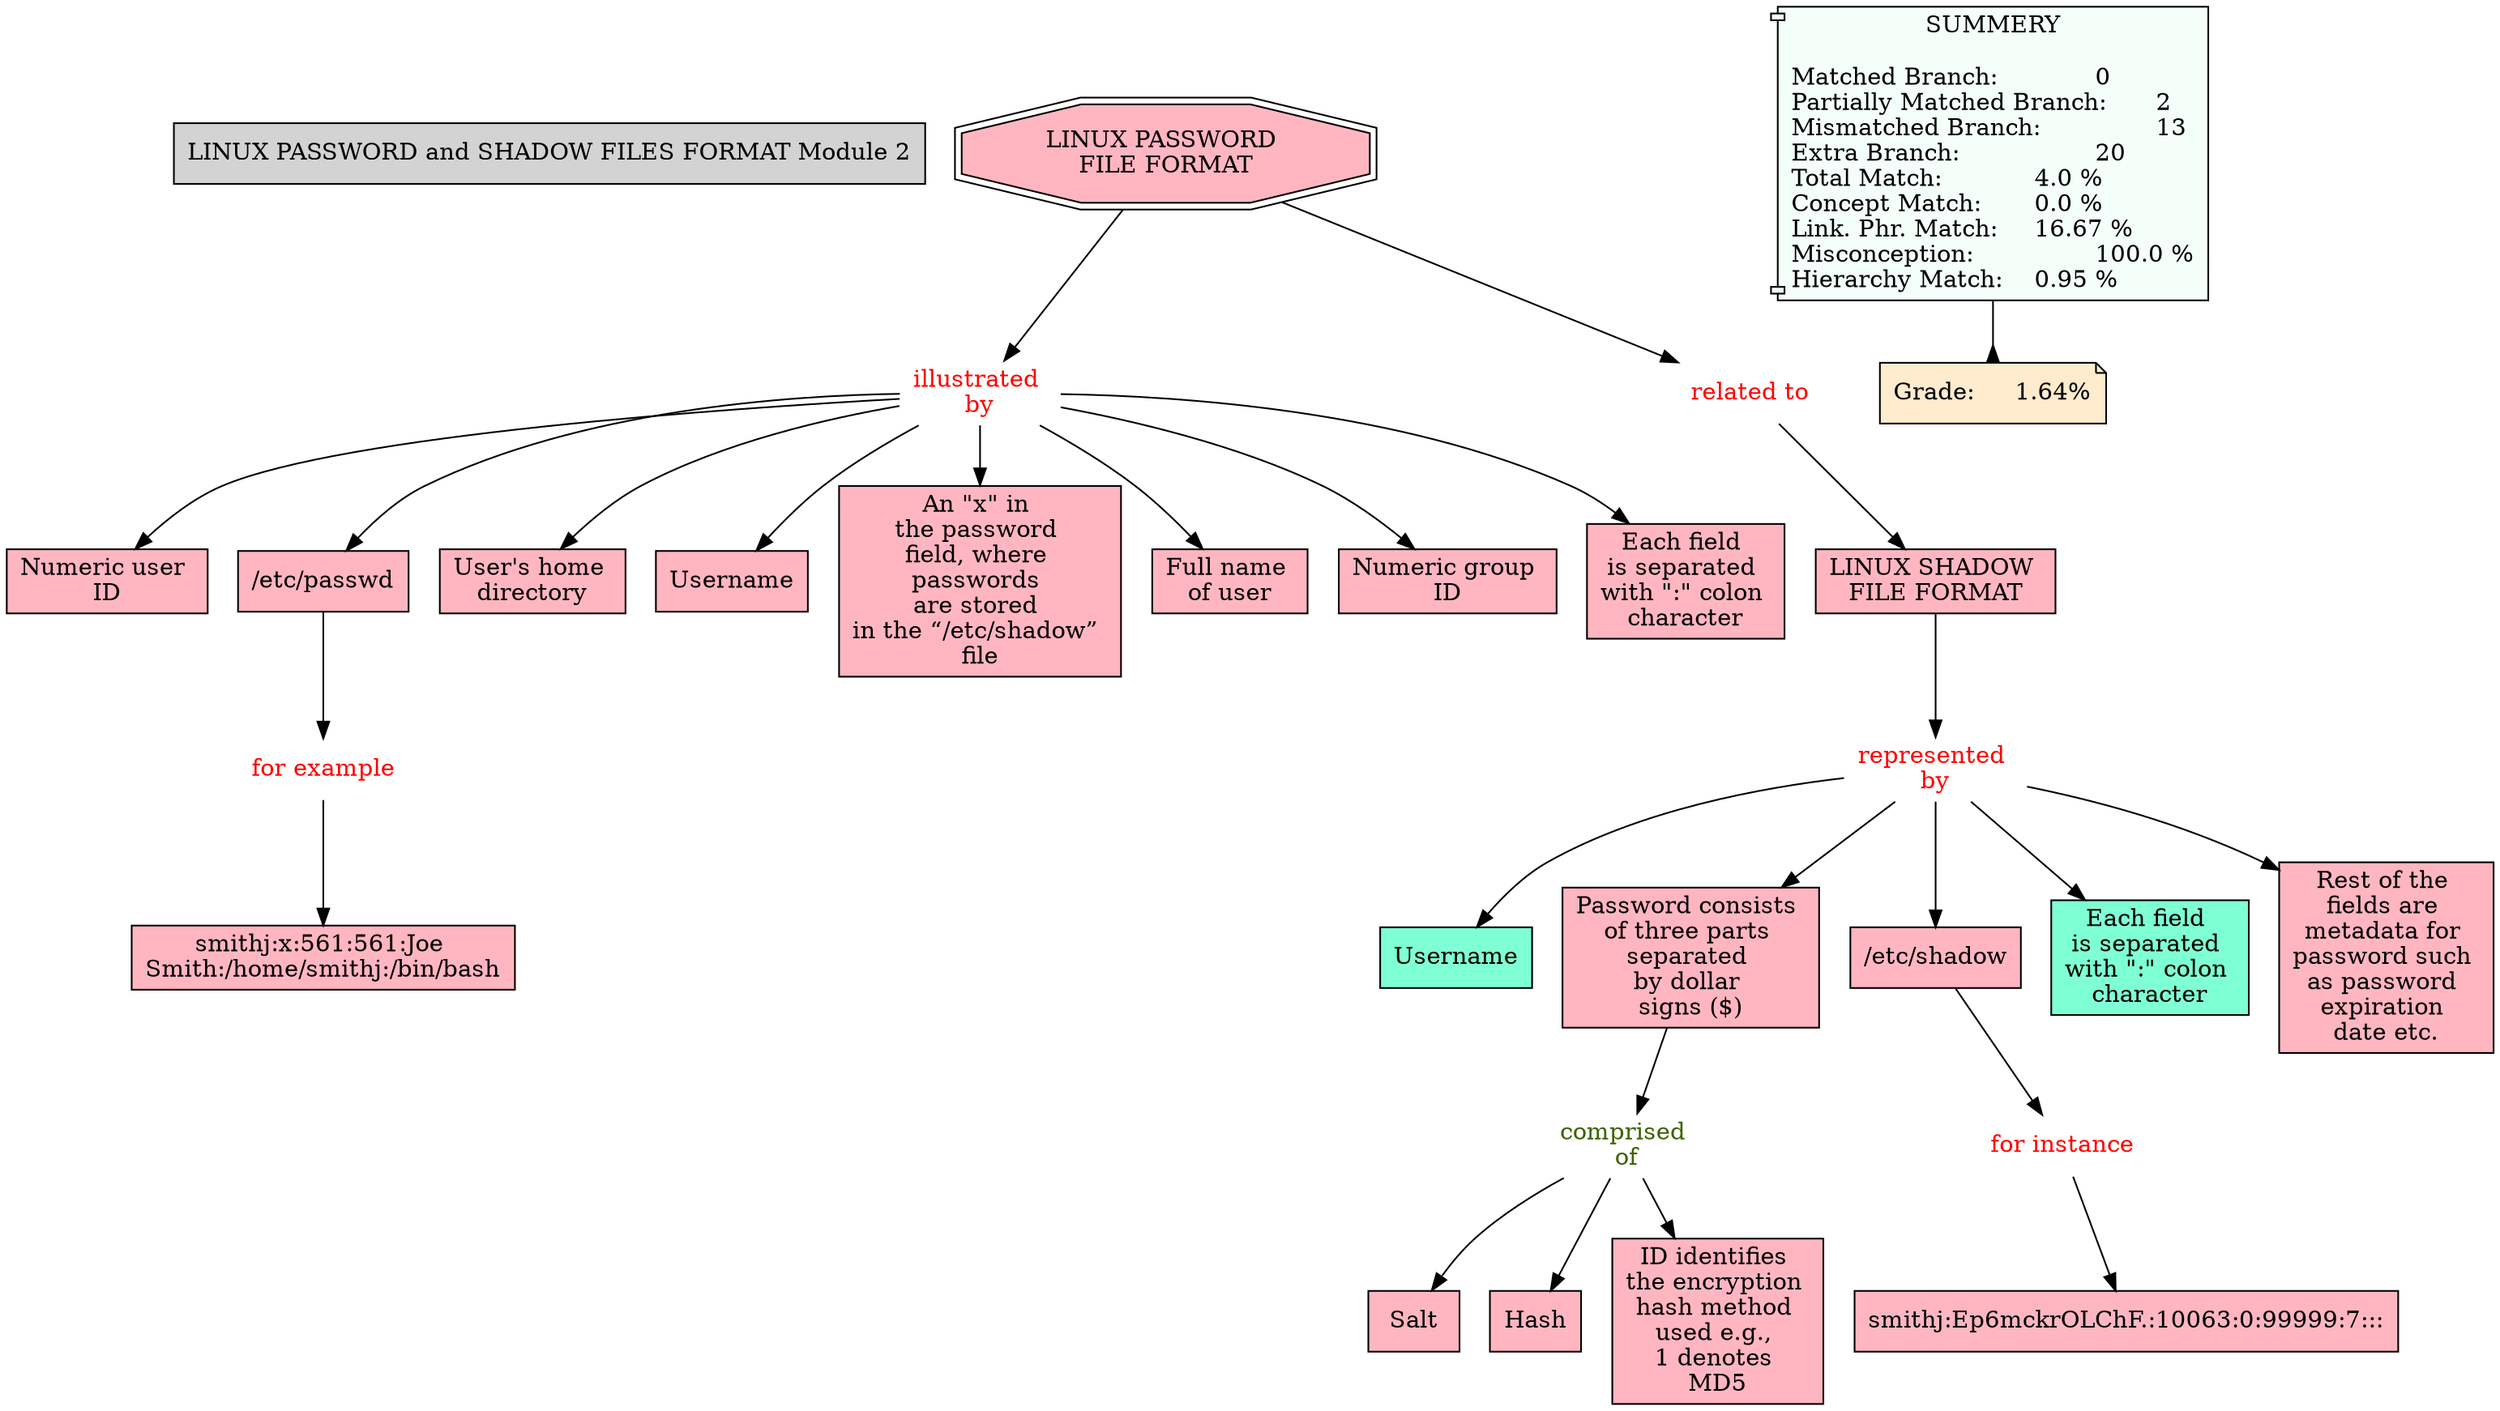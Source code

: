 // The Round Table
digraph {
	"1S3ZT0T6W-NLPK5Z-15M4" [label="LINUX PASSWORD and SHADOW FILES FORMAT Module 2" Gsplines=true shape=rect style=filled]
	"1S628HC9F-DN90NQ-H1M" [label="represented 
by" Gsplines=true fontcolor=red shape=none]
	"1S62865M4-11NWM2W-FP4" [label=Username Gsplines=true fillcolor=aquamarine shape=rect style=filled]
	"1S628HC9F-DN90NQ-H1M" -> "1S62865M4-11NWM2W-FP4" [constraint=true]
	"1S62867ZB-1TZWTFM-FP8" [label="Password consists 
of three parts 
separated 
by dollar 
signs ($)" Gsplines=true fillcolor="#FFB6C1" shape=rect style=filled]
	"1S628J15V-25JWTKJ-H3Y" [label="comprised 
of" Gsplines=true fontcolor="#3B6300" shape=none]
	"1S62867ZB-1TZWTFM-FP8" -> "1S628J15V-25JWTKJ-H3Y" [constraint=true]
	"1S628GFB4-1Y3S7LY-GY4" [label="illustrated 
by" Gsplines=true fontcolor=red shape=none]
	"1S627ZWM6-29JN99Y-DM4" [label="Numeric user 
ID" Gsplines=true fillcolor="#FFB6C1" shape=rect style=filled]
	"1S628GFB4-1Y3S7LY-GY4" -> "1S627ZWM6-29JN99Y-DM4" [constraint=true]
	"1S628HC9F-DN90NQ-H1M" [label="represented 
by" Gsplines=true fontcolor=red shape=none]
	"1S62867ZB-1TZWTFM-FP8" [label="Password consists 
of three parts 
separated 
by dollar 
signs ($)" Gsplines=true fillcolor="#FFB6C1" shape=rect style=filled]
	"1S628HC9F-DN90NQ-H1M" -> "1S62867ZB-1TZWTFM-FP8" [constraint=true]
	"1S628J15V-25JWTKJ-H3Y" [label="comprised 
of" Gsplines=true fontcolor="#3B6300" shape=none]
	"1S628CM24-27H21FC-GJF" [label=Salt Gsplines=true fillcolor="#FFB6C1" shape=rect style=filled]
	"1S628J15V-25JWTKJ-H3Y" -> "1S628CM24-27H21FC-GJF" [constraint=true]
	"1S628GFB4-1Y3S7LY-GY4" [label="illustrated 
by" Gsplines=true fontcolor=red shape=none]
	"1S627Y0Q3-L791Z8-DDC" [label="/etc/passwd" Gsplines=true fillcolor="#FFB6C1" shape=rect style=filled]
	"1S628GFB4-1Y3S7LY-GY4" -> "1S627Y0Q3-L791Z8-DDC" [constraint=true]
	"1S628GFB4-1Y3S7LY-GY4" [label="illustrated 
by" Gsplines=true fontcolor=red shape=none]
	"1S6284HMH-TQWB19-F93" [label="User's home 
directory" Gsplines=true fillcolor="#FFB6C1" shape=rect style=filled]
	"1S628GFB4-1Y3S7LY-GY4" -> "1S6284HMH-TQWB19-F93" [constraint=true]
	"1S627Y0Q3-L791Z8-DDC" [label="/etc/passwd" Gsplines=true fillcolor="#FFB6C1" shape=rect style=filled]
	"1S6282Z7G-12XWGV6-F0G" [label="for example
" Gsplines=true fontcolor=red shape=none]
	"1S627Y0Q3-L791Z8-DDC" -> "1S6282Z7G-12XWGV6-F0G" [constraint=true]
	"1S628J15V-25JWTKJ-H3Y" [label="comprised 
of" Gsplines=true fontcolor="#3B6300" shape=none]
	"1S628CNQZ-1YHGLY4-GJK" [label=Hash Gsplines=true fillcolor="#FFB6C1" shape=rect style=filled]
	"1S628J15V-25JWTKJ-H3Y" -> "1S628CNQZ-1YHGLY4-GJK" [constraint=true]
	"1S628GFB4-1Y3S7LY-GY4" [label="illustrated 
by" Gsplines=true fontcolor=red shape=none]
	"1S627ZYRZ-189J58Y-DM9" [label=Username Gsplines=true fillcolor="#FFB6C1" shape=rect style=filled]
	"1S628GFB4-1Y3S7LY-GY4" -> "1S627ZYRZ-189J58Y-DM9" [constraint=true]
	"1S628HC9F-DN90NQ-H1M" [label="represented 
by" Gsplines=true fontcolor=red shape=none]
	"1S6285ZS0-2DMB5CX-FNR" [label="/etc/shadow" Gsplines=true fillcolor="#FFB6C1" shape=rect style=filled]
	"1S628HC9F-DN90NQ-H1M" -> "1S6285ZS0-2DMB5CX-FNR" [constraint=true]
	"1S628GFB4-1Y3S7LY-GY4" [label="illustrated 
by" Gsplines=true fontcolor=red shape=none]
	"1S627ZV06-1D0ZMGN-DM0" [label="An \"x\" in 
the password 
field, where 
passwords 
are stored 
in the “/etc/shadow” 
file" Gsplines=true fillcolor="#FFB6C1" shape=rect style=filled]
	"1S628GFB4-1Y3S7LY-GY4" -> "1S627ZV06-1D0ZMGN-DM0" [constraint=true]
	"1S628J15V-25JWTKJ-H3Y" [label="comprised 
of" Gsplines=true fontcolor="#3B6300" shape=none]
	"1S628CKM4-GVDNMF-GJ9" [label="ID identifies 
the encryption 
hash method 
used e.g., 
1 denotes 
MD5" Gsplines=true fillcolor="#FFB6C1" shape=rect style=filled]
	"1S628J15V-25JWTKJ-H3Y" -> "1S628CKM4-GVDNMF-GJ9" [constraint=true]
	"1S627DSY1-285WJRW-BJD" [label="LINUX SHADOW 
FILE FORMAT
" Gsplines=true fillcolor="#FFB6C1" shape=rect style=filled]
	"1S628HC9F-DN90NQ-H1M" [label="represented 
by" Gsplines=true fontcolor=red shape=none]
	"1S627DSY1-285WJRW-BJD" -> "1S628HC9F-DN90NQ-H1M" [constraint=true]
	"1S628GFB4-1Y3S7LY-GY4" [label="illustrated 
by" Gsplines=true fontcolor=red shape=none]
	"1S6284FR4-1WT5ZHR-F8Z" [label="Full name 
of user" Gsplines=true fillcolor="#FFB6C1" shape=rect style=filled]
	"1S628GFB4-1Y3S7LY-GY4" -> "1S6284FR4-1WT5ZHR-F8Z" [constraint=true]
	"1S40XWL94-24X379Z-5Y3" [label="LINUX PASSWORD 
FILE FORMAT
" Gsplines=true fillcolor="#FFB6C1" shape=doubleoctagon style=filled]
	"1S628GFB4-1Y3S7LY-GY4" [label="illustrated 
by" Gsplines=true fontcolor=red shape=none]
	"1S40XWL94-24X379Z-5Y3" -> "1S628GFB4-1Y3S7LY-GY4" [constraint=true]
	"1S628P8CX-1Q8T0B6-H95" [label="related to
" Gsplines=true fontcolor=red shape=none]
	"1S627DSY1-285WJRW-BJD" [label="LINUX SHADOW 
FILE FORMAT
" Gsplines=true fillcolor="#FFB6C1" shape=rect style=filled]
	"1S628P8CX-1Q8T0B6-H95" -> "1S627DSY1-285WJRW-BJD" [constraint=true]
	"1S628HC9F-DN90NQ-H1M" [label="represented 
by" Gsplines=true fontcolor=red shape=none]
	"1S62863FP-1XGJL6J-FP0" [label="Each field 
is separated 
with \":\" colon 
character" Gsplines=true fillcolor=aquamarine shape=rect style=filled]
	"1S628HC9F-DN90NQ-H1M" -> "1S62863FP-1XGJL6J-FP0" [constraint=true]
	"1S628GFB4-1Y3S7LY-GY4" [label="illustrated 
by" Gsplines=true fontcolor=red shape=none]
	"1S62800ZF-1HBFNZ8-DMF" [label="Numeric group 
ID" Gsplines=true fillcolor="#FFB6C1" shape=rect style=filled]
	"1S628GFB4-1Y3S7LY-GY4" -> "1S62800ZF-1HBFNZ8-DMF" [constraint=true]
	"1S6289HX5-3Q4VNH-FZ8" [label="for instance
" Gsplines=true fontcolor=red shape=none]
	"1S62861MS-WFPMW5-FNW" [label="smithj:Ep6mckrOLChF.:10063:0:99999:7:::" Gsplines=true fillcolor="#FFB6C1" shape=rect style=filled]
	"1S6289HX5-3Q4VNH-FZ8" -> "1S62861MS-WFPMW5-FNW" [constraint=true]
	"1S6282Z7G-12XWGV6-F0G" [label="for example
" Gsplines=true fontcolor=red shape=none]
	"1S627Z1R6-GNTQ7Y-DHR" [label="smithj:x:561:561:Joe 
Smith:/home/smithj:/bin/bash" Gsplines=true fillcolor="#FFB6C1" shape=rect style=filled]
	"1S6282Z7G-12XWGV6-F0G" -> "1S627Z1R6-GNTQ7Y-DHR" [constraint=true]
	"1S6285ZS0-2DMB5CX-FNR" [label="/etc/shadow" Gsplines=true fillcolor="#FFB6C1" shape=rect style=filled]
	"1S6289HX5-3Q4VNH-FZ8" [label="for instance
" Gsplines=true fontcolor=red shape=none]
	"1S6285ZS0-2DMB5CX-FNR" -> "1S6289HX5-3Q4VNH-FZ8" [constraint=true]
	"1S40XWL94-24X379Z-5Y3" [label="LINUX PASSWORD 
FILE FORMAT
" Gsplines=true fillcolor="#FFB6C1" shape=doubleoctagon style=filled]
	"1S628P8CX-1Q8T0B6-H95" [label="related to
" Gsplines=true fontcolor=red shape=none]
	"1S40XWL94-24X379Z-5Y3" -> "1S628P8CX-1Q8T0B6-H95" [constraint=true]
	"1S628HC9F-DN90NQ-H1M" [label="represented 
by" Gsplines=true fontcolor=red shape=none]
	"1S628FYDX-1JK4M53-GXS" [label="Rest of the 
fields are 
metadata for 
password such 
as password 
expiration 
date etc." Gsplines=true fillcolor="#FFB6C1" shape=rect style=filled]
	"1S628HC9F-DN90NQ-H1M" -> "1S628FYDX-1JK4M53-GXS" [constraint=true]
	"1S628GFB4-1Y3S7LY-GY4" [label="illustrated 
by" Gsplines=true fontcolor=red shape=none]
	"1S627ZSC3-158S51F-DLW" [label="Each field 
is separated 
with \":\" colon 
character" Gsplines=true fillcolor="#FFB6C1" shape=rect style=filled]
	"1S628GFB4-1Y3S7LY-GY4" -> "1S627ZSC3-158S51F-DLW" [constraint=true]
	Stat [label="SUMMERY

Matched Branch:		0\lPartially Matched Branch:	2\lMismatched Branch:		13\lExtra Branch:			20\lTotal Match:		4.0 %\lConcept Match:	0.0 %\lLink. Phr. Match:	16.67 %\lMisconception:		100.0 %\lHierarchy Match:	0.95 %\l" Gsplines=true fillcolor="#F5FFFA" shape=component style=filled]
	Grade [label="Grade:	1.64%" Gsplines=true fillcolor="#FFEBCD" shape=note style=filled]
	Stat -> Grade [arrowhead=inv color=black constraint=true]
}
